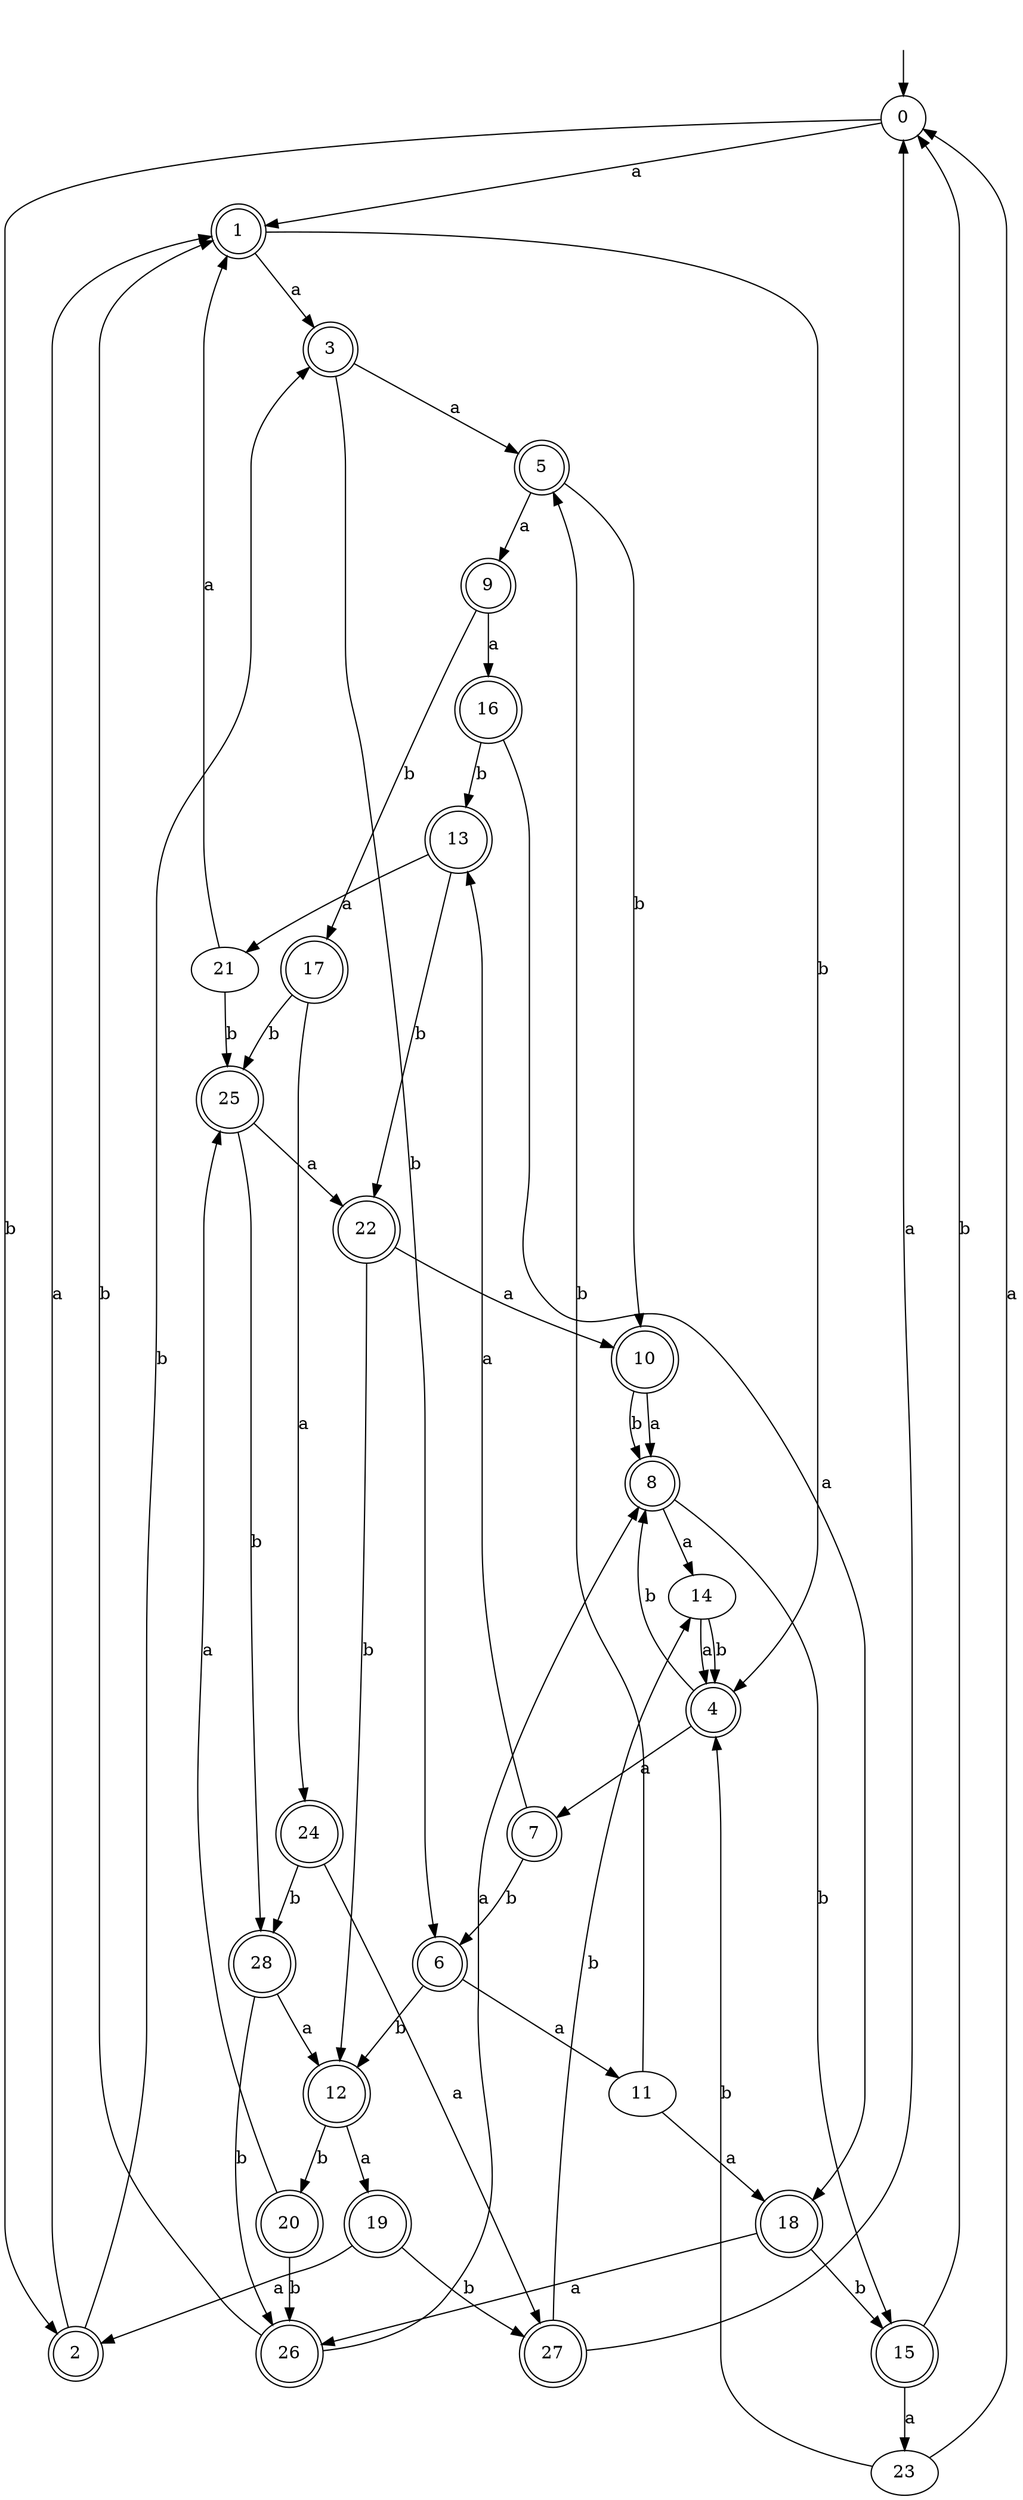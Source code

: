 digraph RandomDFA {
  __start0 [label="", shape=none];
  __start0 -> 0 [label=""];
  0 [shape=circle]
  0 -> 1 [label="a"]
  0 -> 2 [label="b"]
  1 [shape=doublecircle]
  1 -> 3 [label="a"]
  1 -> 4 [label="b"]
  2 [shape=doublecircle]
  2 -> 1 [label="a"]
  2 -> 3 [label="b"]
  3 [shape=doublecircle]
  3 -> 5 [label="a"]
  3 -> 6 [label="b"]
  4 [shape=doublecircle]
  4 -> 7 [label="a"]
  4 -> 8 [label="b"]
  5 [shape=doublecircle]
  5 -> 9 [label="a"]
  5 -> 10 [label="b"]
  6 [shape=doublecircle]
  6 -> 11 [label="a"]
  6 -> 12 [label="b"]
  7 [shape=doublecircle]
  7 -> 13 [label="a"]
  7 -> 6 [label="b"]
  8 [shape=doublecircle]
  8 -> 14 [label="a"]
  8 -> 15 [label="b"]
  9 [shape=doublecircle]
  9 -> 16 [label="a"]
  9 -> 17 [label="b"]
  10 [shape=doublecircle]
  10 -> 8 [label="a"]
  10 -> 8 [label="b"]
  11
  11 -> 18 [label="a"]
  11 -> 5 [label="b"]
  12 [shape=doublecircle]
  12 -> 19 [label="a"]
  12 -> 20 [label="b"]
  13 [shape=doublecircle]
  13 -> 21 [label="a"]
  13 -> 22 [label="b"]
  14
  14 -> 4 [label="a"]
  14 -> 4 [label="b"]
  15 [shape=doublecircle]
  15 -> 23 [label="a"]
  15 -> 0 [label="b"]
  16 [shape=doublecircle]
  16 -> 18 [label="a"]
  16 -> 13 [label="b"]
  17 [shape=doublecircle]
  17 -> 24 [label="a"]
  17 -> 25 [label="b"]
  18 [shape=doublecircle]
  18 -> 26 [label="a"]
  18 -> 15 [label="b"]
  19 [shape=doublecircle]
  19 -> 2 [label="a"]
  19 -> 27 [label="b"]
  20 [shape=doublecircle]
  20 -> 25 [label="a"]
  20 -> 26 [label="b"]
  21
  21 -> 1 [label="a"]
  21 -> 25 [label="b"]
  22 [shape=doublecircle]
  22 -> 10 [label="a"]
  22 -> 12 [label="b"]
  23
  23 -> 0 [label="a"]
  23 -> 4 [label="b"]
  24 [shape=doublecircle]
  24 -> 27 [label="a"]
  24 -> 28 [label="b"]
  25 [shape=doublecircle]
  25 -> 22 [label="a"]
  25 -> 28 [label="b"]
  26 [shape=doublecircle]
  26 -> 8 [label="a"]
  26 -> 1 [label="b"]
  27 [shape=doublecircle]
  27 -> 0 [label="a"]
  27 -> 14 [label="b"]
  28 [shape=doublecircle]
  28 -> 12 [label="a"]
  28 -> 26 [label="b"]
}
